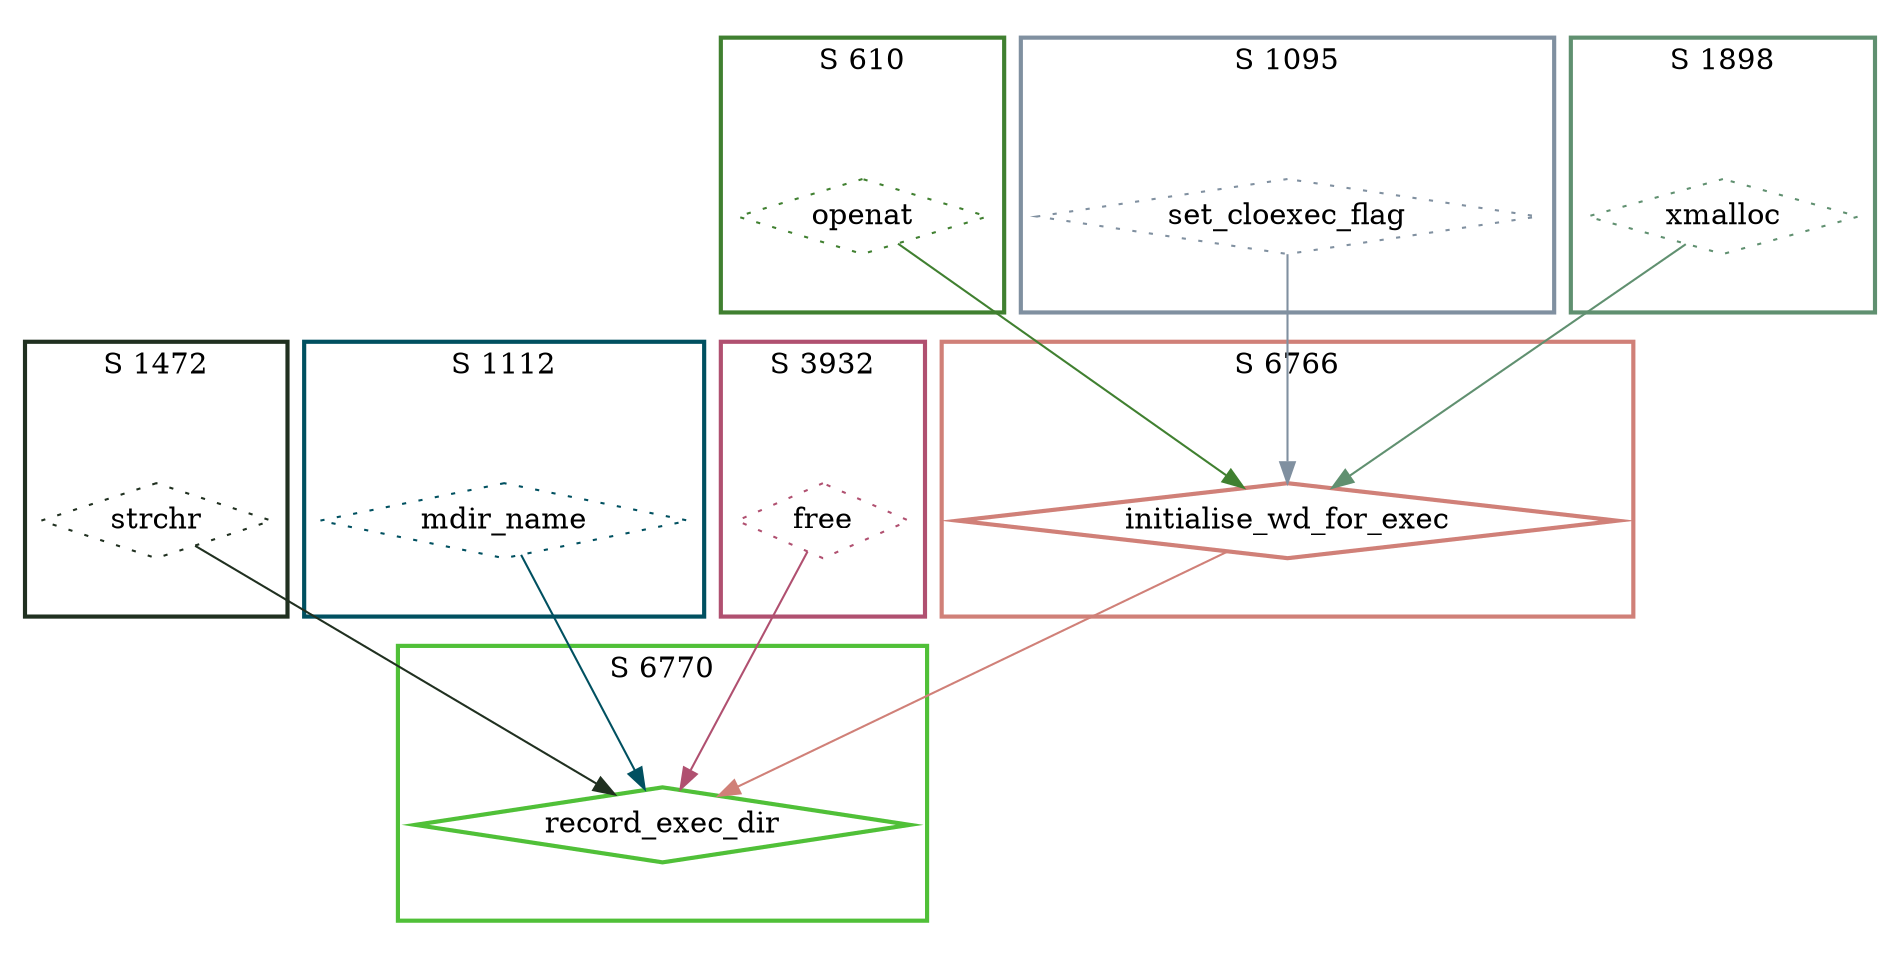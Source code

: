digraph G {
  ratio=0.500000;
  "UV strchr (1472)" [shape=diamond, label="strchr", color="#203020",
                      style=dotted];
  "UV openat (610)" [shape=diamond, label="openat", color="#408030",
                     style=dotted];
  "UV set_cloexec_flag (1095)" [shape=diamond, label="set_cloexec_flag",
                                color="#8090A0", style=dotted];
  "UV mdir_name (1112)" [shape=diamond, label="mdir_name", color="#005060",
                         style=dotted];
  "UV free (3932)" [shape=diamond, label="free", color="#B05070",
                    style=dotted];
  "UV xmalloc (1898)" [shape=diamond, label="xmalloc", color="#609070",
                       style=dotted];
  "UV initialise_wd_for_exec (6766)" [shape=diamond,
                                      label="initialise_wd_for_exec",
                                      color="#D08078", style=bold];
  "UV record_exec_dir (6770)" [shape=diamond, label="record_exec_dir",
                               color="#50C038", style=bold];
  
  subgraph cluster_6766 { label="S 6766";
    color="#D08078";
    style=bold;
    "UV initialise_wd_for_exec (6766)"; };
  subgraph cluster_1112 { label="S 1112";
    color="#005060";
    style=bold;
    "UV mdir_name (1112)"; };
  subgraph cluster_1472 { label="S 1472";
    color="#203020";
    style=bold;
    "UV strchr (1472)"; };
  subgraph cluster_1898 { label="S 1898";
    color="#609070";
    style=bold;
    "UV xmalloc (1898)"; };
  subgraph cluster_1095 { label="S 1095";
    color="#8090A0";
    style=bold;
    "UV set_cloexec_flag (1095)"; };
  subgraph cluster_610 { label="S 610";
    color="#408030";
    style=bold;
    "UV openat (610)"; };
  subgraph cluster_6770 { label="S 6770";
    color="#50C038";
    style=bold;
    "UV record_exec_dir (6770)"; };
  subgraph cluster_3932 { label="S 3932";
    color="#B05070";
    style=bold;
    "UV free (3932)"; };
  
  "UV strchr (1472)" -> "UV record_exec_dir (6770)" [color="#203020"];
  "UV openat (610)" -> "UV initialise_wd_for_exec (6766)" [color="#408030"];
  "UV set_cloexec_flag (1095)" -> "UV initialise_wd_for_exec (6766)" [
  color="#8090A0"];
  "UV mdir_name (1112)" -> "UV record_exec_dir (6770)" [color="#005060"];
  "UV free (3932)" -> "UV record_exec_dir (6770)" [color="#B05070"];
  "UV xmalloc (1898)" -> "UV initialise_wd_for_exec (6766)" [color="#609070"];
  "UV initialise_wd_for_exec (6766)" -> "UV record_exec_dir (6770)" [
  color="#D08078"];
  
  }